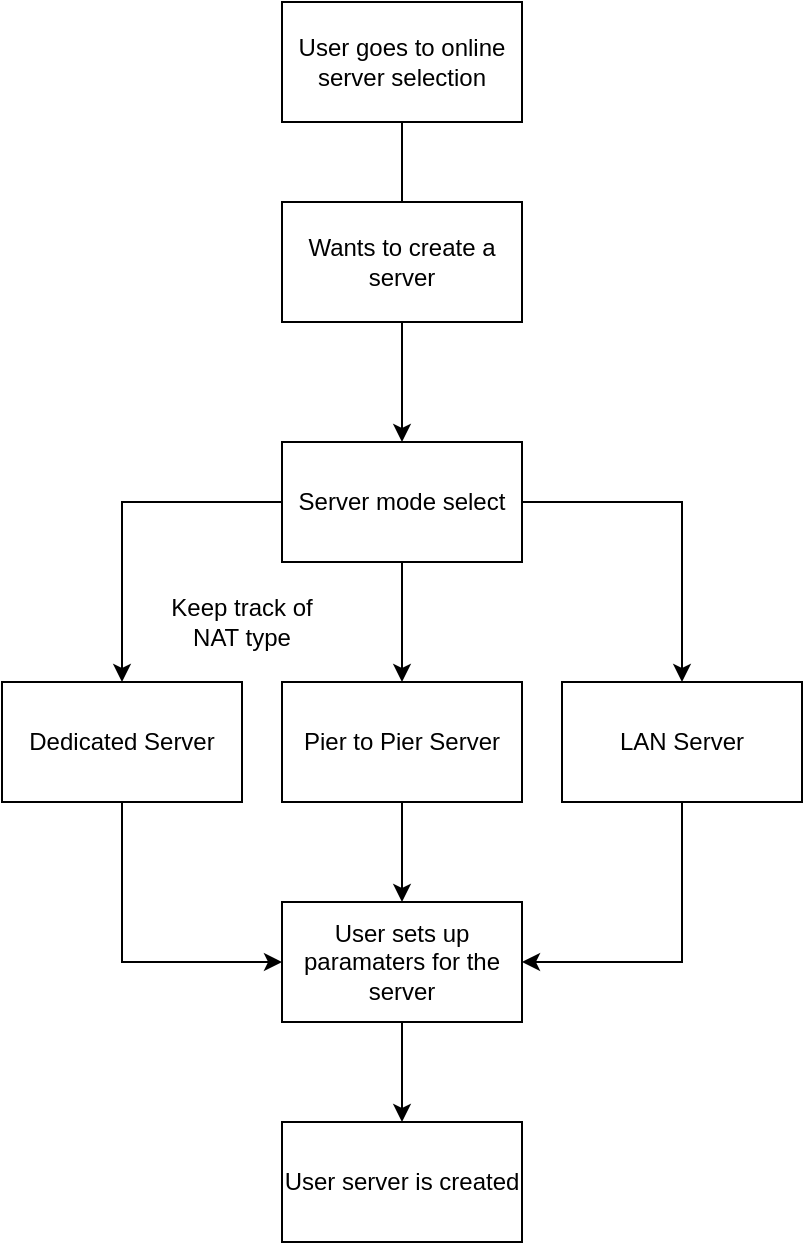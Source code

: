 <mxfile version="14.5.1" type="device"><diagram id="oNm8XDWOgOV46KcG8h1G" name="Page-1"><mxGraphModel dx="1662" dy="822" grid="1" gridSize="10" guides="1" tooltips="1" connect="1" arrows="1" fold="1" page="1" pageScale="1" pageWidth="850" pageHeight="1100" math="0" shadow="0"><root><mxCell id="0"/><mxCell id="1" parent="0"/><mxCell id="P_rRbIIvxS1aFh9RuXAv-17" style="edgeStyle=orthogonalEdgeStyle;rounded=0;orthogonalLoop=1;jettySize=auto;html=1;" parent="1" source="P_rRbIIvxS1aFh9RuXAv-13" edge="1"><mxGeometry relative="1" as="geometry"><mxPoint x="420" y="190" as="targetPoint"/></mxGeometry></mxCell><mxCell id="P_rRbIIvxS1aFh9RuXAv-13" value="User goes to online server selection" style="rounded=0;whiteSpace=wrap;html=1;" parent="1" vertex="1"><mxGeometry x="360" y="60" width="120" height="60" as="geometry"/></mxCell><mxCell id="P_rRbIIvxS1aFh9RuXAv-31" style="edgeStyle=orthogonalEdgeStyle;rounded=0;orthogonalLoop=1;jettySize=auto;html=1;entryX=0.5;entryY=0;entryDx=0;entryDy=0;" parent="1" source="P_rRbIIvxS1aFh9RuXAv-18" target="P_rRbIIvxS1aFh9RuXAv-20" edge="1"><mxGeometry relative="1" as="geometry"/></mxCell><mxCell id="P_rRbIIvxS1aFh9RuXAv-18" value="Wants to create a server" style="rounded=0;whiteSpace=wrap;html=1;" parent="1" vertex="1"><mxGeometry x="360" y="160" width="120" height="60" as="geometry"/></mxCell><mxCell id="P_rRbIIvxS1aFh9RuXAv-28" style="edgeStyle=orthogonalEdgeStyle;rounded=0;orthogonalLoop=1;jettySize=auto;html=1;entryX=0.5;entryY=0;entryDx=0;entryDy=0;" parent="1" source="P_rRbIIvxS1aFh9RuXAv-20" target="P_rRbIIvxS1aFh9RuXAv-24" edge="1"><mxGeometry relative="1" as="geometry"/></mxCell><mxCell id="P_rRbIIvxS1aFh9RuXAv-29" style="edgeStyle=orthogonalEdgeStyle;rounded=0;orthogonalLoop=1;jettySize=auto;html=1;entryX=0.5;entryY=0;entryDx=0;entryDy=0;" parent="1" source="P_rRbIIvxS1aFh9RuXAv-20" target="P_rRbIIvxS1aFh9RuXAv-23" edge="1"><mxGeometry relative="1" as="geometry"/></mxCell><mxCell id="P_rRbIIvxS1aFh9RuXAv-30" style="edgeStyle=orthogonalEdgeStyle;rounded=0;orthogonalLoop=1;jettySize=auto;html=1;entryX=0.5;entryY=0;entryDx=0;entryDy=0;" parent="1" source="P_rRbIIvxS1aFh9RuXAv-20" target="P_rRbIIvxS1aFh9RuXAv-21" edge="1"><mxGeometry relative="1" as="geometry"/></mxCell><mxCell id="P_rRbIIvxS1aFh9RuXAv-20" value="Server mode select" style="rounded=0;whiteSpace=wrap;html=1;" parent="1" vertex="1"><mxGeometry x="360" y="280" width="120" height="60" as="geometry"/></mxCell><mxCell id="P_rRbIIvxS1aFh9RuXAv-35" style="edgeStyle=orthogonalEdgeStyle;rounded=0;orthogonalLoop=1;jettySize=auto;html=1;entryX=1;entryY=0.5;entryDx=0;entryDy=0;" parent="1" source="P_rRbIIvxS1aFh9RuXAv-21" target="P_rRbIIvxS1aFh9RuXAv-32" edge="1"><mxGeometry relative="1" as="geometry"><Array as="points"><mxPoint x="560" y="540"/></Array></mxGeometry></mxCell><mxCell id="P_rRbIIvxS1aFh9RuXAv-21" value="LAN Server" style="rounded=0;whiteSpace=wrap;html=1;" parent="1" vertex="1"><mxGeometry x="500" y="400" width="120" height="60" as="geometry"/></mxCell><mxCell id="P_rRbIIvxS1aFh9RuXAv-33" style="edgeStyle=orthogonalEdgeStyle;rounded=0;orthogonalLoop=1;jettySize=auto;html=1;entryX=0;entryY=0.5;entryDx=0;entryDy=0;" parent="1" source="P_rRbIIvxS1aFh9RuXAv-24" target="P_rRbIIvxS1aFh9RuXAv-32" edge="1"><mxGeometry relative="1" as="geometry"><Array as="points"><mxPoint x="280" y="540"/></Array></mxGeometry></mxCell><mxCell id="P_rRbIIvxS1aFh9RuXAv-24" value="Dedicated Server" style="rounded=0;whiteSpace=wrap;html=1;" parent="1" vertex="1"><mxGeometry x="220" y="400" width="120" height="60" as="geometry"/></mxCell><mxCell id="P_rRbIIvxS1aFh9RuXAv-34" style="edgeStyle=orthogonalEdgeStyle;rounded=0;orthogonalLoop=1;jettySize=auto;html=1;entryX=0.5;entryY=0;entryDx=0;entryDy=0;" parent="1" source="P_rRbIIvxS1aFh9RuXAv-23" target="P_rRbIIvxS1aFh9RuXAv-32" edge="1"><mxGeometry relative="1" as="geometry"/></mxCell><mxCell id="P_rRbIIvxS1aFh9RuXAv-23" value="Pier to Pier Server" style="rounded=0;whiteSpace=wrap;html=1;" parent="1" vertex="1"><mxGeometry x="360" y="400" width="120" height="60" as="geometry"/></mxCell><mxCell id="P_rRbIIvxS1aFh9RuXAv-38" style="edgeStyle=orthogonalEdgeStyle;rounded=0;orthogonalLoop=1;jettySize=auto;html=1;entryX=0.5;entryY=0;entryDx=0;entryDy=0;" parent="1" source="P_rRbIIvxS1aFh9RuXAv-32" target="P_rRbIIvxS1aFh9RuXAv-37" edge="1"><mxGeometry relative="1" as="geometry"/></mxCell><mxCell id="P_rRbIIvxS1aFh9RuXAv-32" value="User sets up paramaters for the server" style="rounded=0;whiteSpace=wrap;html=1;" parent="1" vertex="1"><mxGeometry x="360" y="510" width="120" height="60" as="geometry"/></mxCell><mxCell id="P_rRbIIvxS1aFh9RuXAv-37" value="User server is created" style="rounded=0;whiteSpace=wrap;html=1;" parent="1" vertex="1"><mxGeometry x="360" y="620" width="120" height="60" as="geometry"/></mxCell><mxCell id="P_rRbIIvxS1aFh9RuXAv-39" value="Keep track of NAT type" style="text;html=1;strokeColor=none;fillColor=none;align=center;verticalAlign=middle;whiteSpace=wrap;rounded=0;" parent="1" vertex="1"><mxGeometry x="300" y="350" width="80" height="40" as="geometry"/></mxCell></root></mxGraphModel></diagram></mxfile>